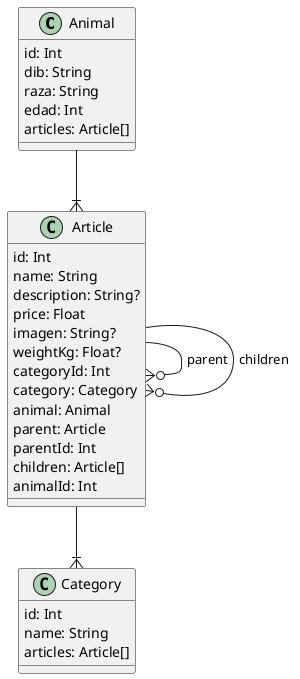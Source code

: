 @startuml
!define RECTANGLE class
!define ENTITY class

RECTANGLE Animal {
  id: Int
  dib: String
  raza: String
  edad: Int
  articles: Article[]
}

RECTANGLE Article {
  id: Int
  name: String
  description: String?
  price: Float
  imagen: String?
  weightKg: Float?
  categoryId: Int
  category: Category
  animal: Animal
  parent: Article
  parentId: Int
  children: Article[]
  animalId: Int
}

RECTANGLE Category {
  id: Int
  name: String
  articles: Article[]
}

Animal --|{ Article
Article --o{ Article: parent
Article --o{ Article: children
Article --|{ Category
@enduml
